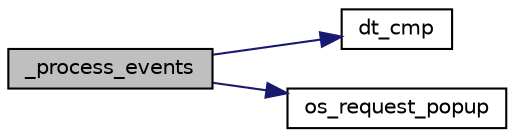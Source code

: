 digraph "_process_events"
{
 // LATEX_PDF_SIZE
  bgcolor="transparent";
  edge [fontname="Helvetica",fontsize="10",labelfontname="Helvetica",labelfontsize="10"];
  node [fontname="Helvetica",fontsize="10",shape=record];
  rankdir="LR";
  Node1 [label="_process_events",height=0.2,width=0.4,color="black", fillcolor="grey75", style="filled", fontcolor="black",tooltip=" "];
  Node1 -> Node2 [color="midnightblue",fontsize="10",style="solid",fontname="Helvetica"];
  Node2 [label="dt_cmp",height=0.2,width=0.4,color="black",URL="$dates_8c.html#a93d949a40d0d552df342b0dadb4a1a52",tooltip="Compares given dates based on given flag Example:"];
  Node1 -> Node3 [color="midnightblue",fontsize="10",style="solid",fontname="Helvetica"];
  Node3 [label="os_request_popup",height=0.2,width=0.4,color="black",URL="$state_8c.html#aa3df9a73a804182b4022f9dc30de9f77",tooltip=" "];
}
